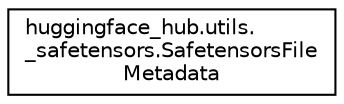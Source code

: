 digraph "Graphical Class Hierarchy"
{
 // LATEX_PDF_SIZE
  edge [fontname="Helvetica",fontsize="10",labelfontname="Helvetica",labelfontsize="10"];
  node [fontname="Helvetica",fontsize="10",shape=record];
  rankdir="LR";
  Node0 [label="huggingface_hub.utils.\l_safetensors.SafetensorsFile\lMetadata",height=0.2,width=0.4,color="black", fillcolor="white", style="filled",URL="$classhuggingface__hub_1_1utils_1_1__safetensors_1_1SafetensorsFileMetadata.html",tooltip=" "];
}
